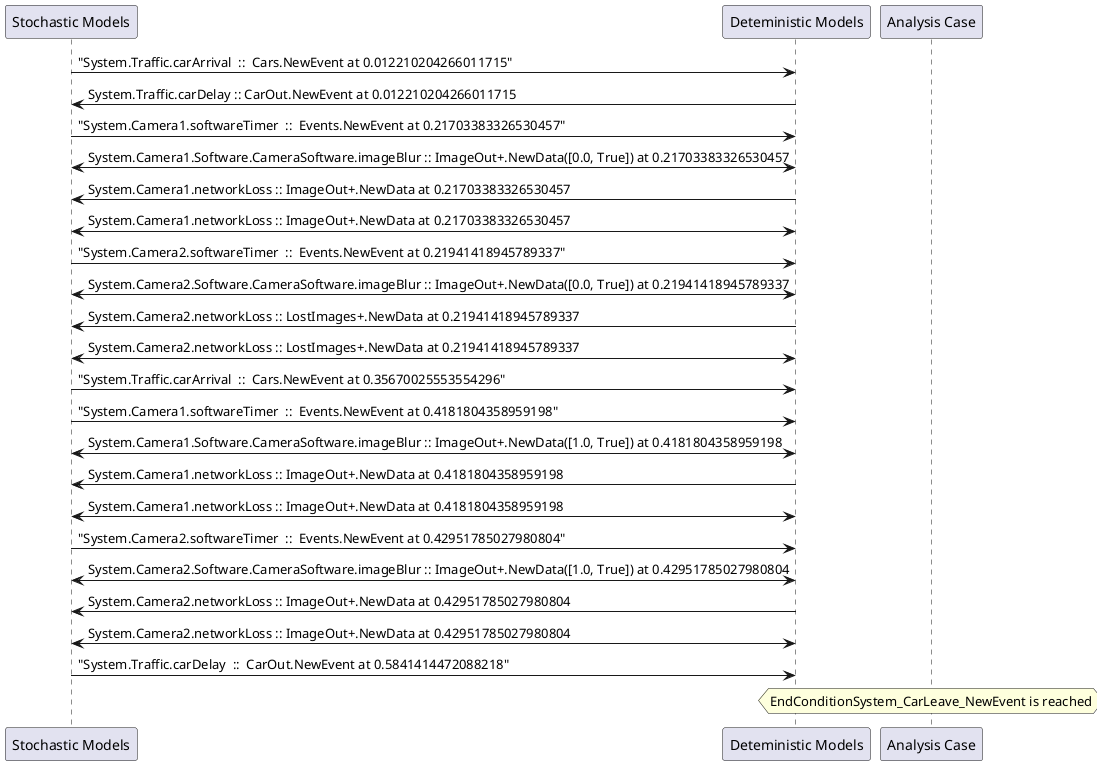 
	@startuml
	participant "Stochastic Models" as stochmodel
	participant "Deteministic Models" as detmodel
	participant "Analysis Case" as analysis
	{1374_stop} stochmodel -> detmodel : "System.Traffic.carArrival  ::  Cars.NewEvent at 0.012210204266011715"
{1386_start} detmodel -> stochmodel : System.Traffic.carDelay :: CarOut.NewEvent at 0.012210204266011715
{1343_stop} stochmodel -> detmodel : "System.Camera1.softwareTimer  ::  Events.NewEvent at 0.21703383326530457"
detmodel <-> stochmodel : System.Camera1.Software.CameraSoftware.imageBlur :: ImageOut+.NewData([0.0, True]) at 0.21703383326530457
detmodel -> stochmodel : System.Camera1.networkLoss :: ImageOut+.NewData at 0.21703383326530457
detmodel <-> stochmodel : System.Camera1.networkLoss :: ImageOut+.NewData at 0.21703383326530457
{1359_stop} stochmodel -> detmodel : "System.Camera2.softwareTimer  ::  Events.NewEvent at 0.21941418945789337"
detmodel <-> stochmodel : System.Camera2.Software.CameraSoftware.imageBlur :: ImageOut+.NewData([0.0, True]) at 0.21941418945789337
detmodel -> stochmodel : System.Camera2.networkLoss :: LostImages+.NewData at 0.21941418945789337
detmodel <-> stochmodel : System.Camera2.networkLoss :: LostImages+.NewData at 0.21941418945789337
{1375_stop} stochmodel -> detmodel : "System.Traffic.carArrival  ::  Cars.NewEvent at 0.35670025553554296"
{1344_stop} stochmodel -> detmodel : "System.Camera1.softwareTimer  ::  Events.NewEvent at 0.4181804358959198"
detmodel <-> stochmodel : System.Camera1.Software.CameraSoftware.imageBlur :: ImageOut+.NewData([1.0, True]) at 0.4181804358959198
detmodel -> stochmodel : System.Camera1.networkLoss :: ImageOut+.NewData at 0.4181804358959198
detmodel <-> stochmodel : System.Camera1.networkLoss :: ImageOut+.NewData at 0.4181804358959198
{1360_stop} stochmodel -> detmodel : "System.Camera2.softwareTimer  ::  Events.NewEvent at 0.42951785027980804"
detmodel <-> stochmodel : System.Camera2.Software.CameraSoftware.imageBlur :: ImageOut+.NewData([1.0, True]) at 0.42951785027980804
detmodel -> stochmodel : System.Camera2.networkLoss :: ImageOut+.NewData at 0.42951785027980804
detmodel <-> stochmodel : System.Camera2.networkLoss :: ImageOut+.NewData at 0.42951785027980804
{1386_stop} stochmodel -> detmodel : "System.Traffic.carDelay  ::  CarOut.NewEvent at 0.5841414472088218"
{1386_start} <-> {1386_stop} : delay
hnote over analysis 
EndConditionSystem_CarLeave_NewEvent is reached
endnote
@enduml